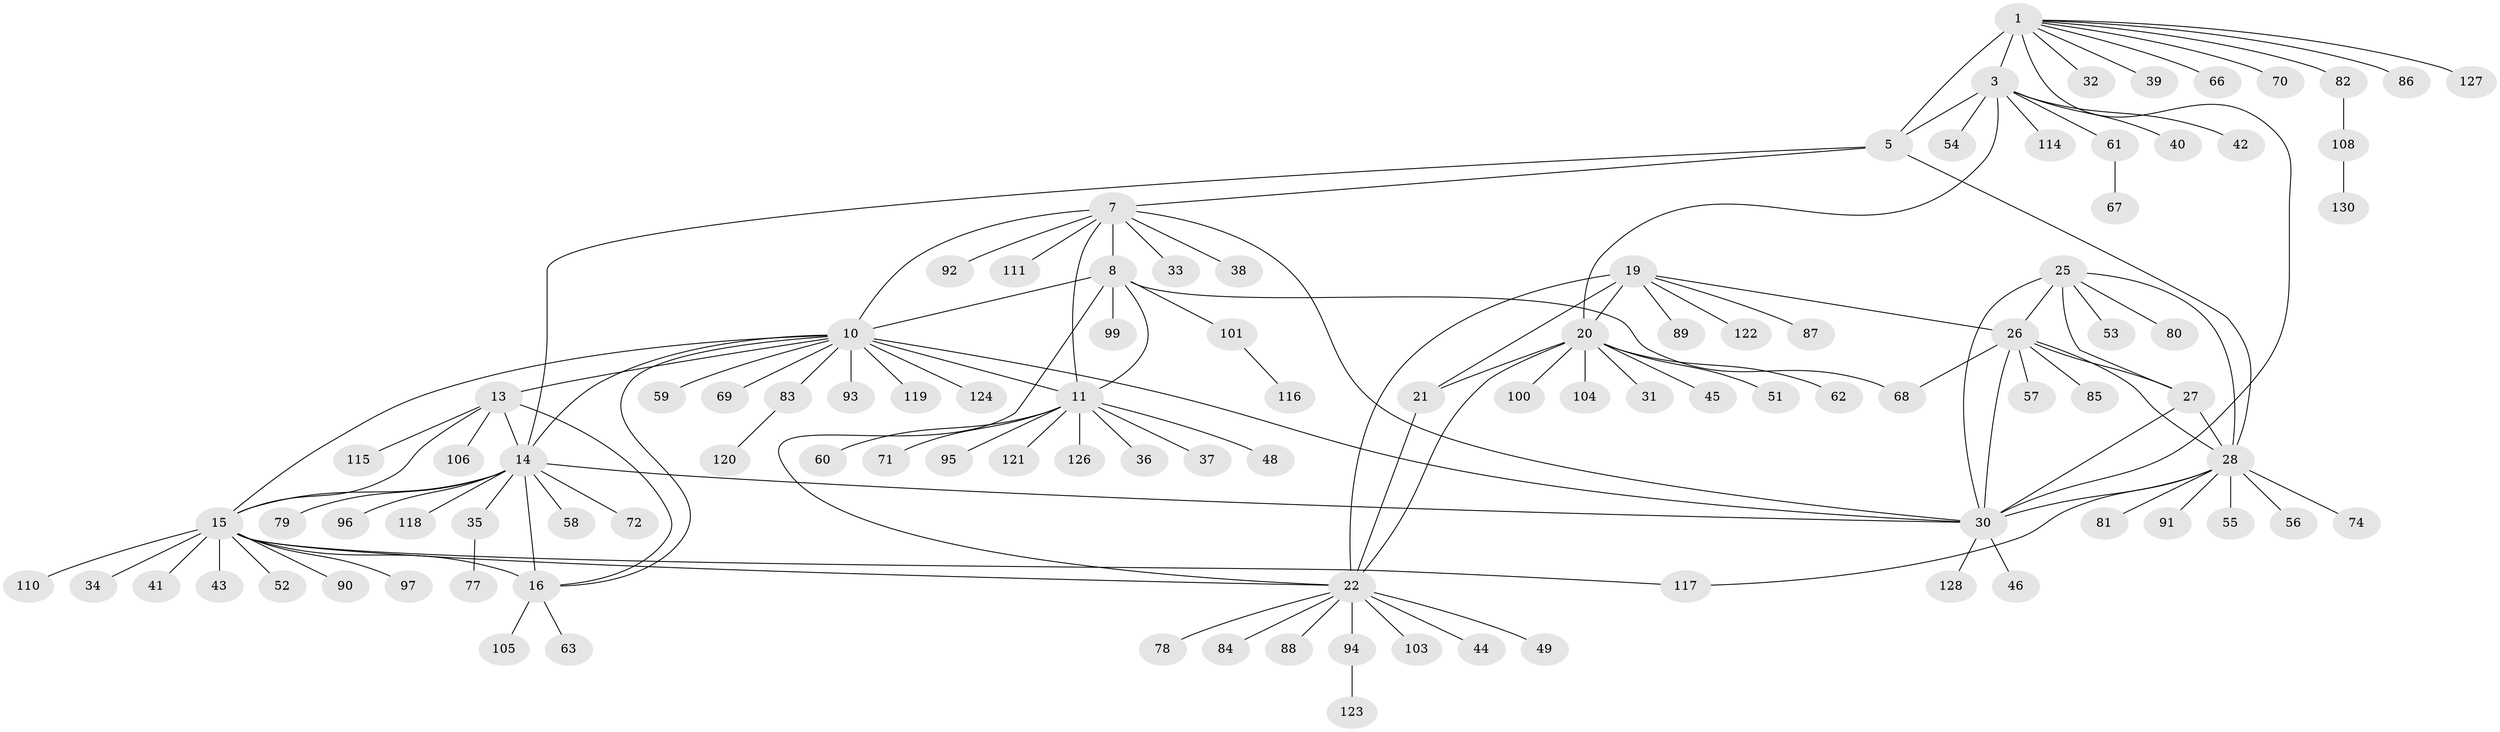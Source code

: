// original degree distribution, {9: 0.05384615384615385, 8: 0.06153846153846154, 7: 0.015384615384615385, 6: 0.015384615384615385, 11: 0.023076923076923078, 5: 0.03076923076923077, 10: 0.007692307692307693, 14: 0.007692307692307693, 15: 0.007692307692307693, 13: 0.007692307692307693, 2: 0.12307692307692308, 1: 0.6307692307692307, 3: 0.015384615384615385}
// Generated by graph-tools (version 1.1) at 2025/11/02/27/25 16:11:33]
// undirected, 105 vertices, 133 edges
graph export_dot {
graph [start="1"]
  node [color=gray90,style=filled];
  1 [super="+2"];
  3 [super="+4"];
  5 [super="+6"];
  7 [super="+76"];
  8 [super="+9"];
  10 [super="+18"];
  11 [super="+12"];
  13;
  14 [super="+17"];
  15 [super="+73"];
  16 [super="+129"];
  19 [super="+24"];
  20 [super="+23"];
  21;
  22 [super="+107"];
  25 [super="+64"];
  26 [super="+29"];
  27;
  28 [super="+98"];
  30 [super="+113"];
  31 [super="+65"];
  32 [super="+50"];
  33;
  34 [super="+47"];
  35;
  36;
  37;
  38;
  39;
  40;
  41 [super="+75"];
  42;
  43;
  44;
  45;
  46;
  48 [super="+109"];
  49;
  51;
  52 [super="+102"];
  53;
  54;
  55;
  56;
  57;
  58;
  59;
  60;
  61;
  62;
  63;
  66;
  67;
  68;
  69;
  70;
  71;
  72;
  74;
  77;
  78;
  79;
  80;
  81;
  82;
  83 [super="+125"];
  84;
  85;
  86;
  87;
  88;
  89;
  90;
  91;
  92;
  93;
  94;
  95;
  96;
  97;
  99;
  100;
  101 [super="+112"];
  103;
  104;
  105;
  106;
  108;
  110;
  111;
  114;
  115;
  116;
  117;
  118;
  119;
  120;
  121;
  122;
  123;
  124;
  126;
  127;
  128;
  130;
  1 -- 3 [weight=4];
  1 -- 5 [weight=4];
  1 -- 39;
  1 -- 66;
  1 -- 127;
  1 -- 30;
  1 -- 32;
  1 -- 70;
  1 -- 82;
  1 -- 86;
  3 -- 5 [weight=4];
  3 -- 40;
  3 -- 42;
  3 -- 20;
  3 -- 114;
  3 -- 54;
  3 -- 61;
  5 -- 28;
  5 -- 14;
  5 -- 7;
  7 -- 8 [weight=2];
  7 -- 10;
  7 -- 11 [weight=2];
  7 -- 33;
  7 -- 38;
  7 -- 92;
  7 -- 111;
  7 -- 30;
  8 -- 10 [weight=2];
  8 -- 11 [weight=4];
  8 -- 99;
  8 -- 68;
  8 -- 101;
  8 -- 22;
  10 -- 11 [weight=2];
  10 -- 30;
  10 -- 124;
  10 -- 69;
  10 -- 13;
  10 -- 14 [weight=2];
  10 -- 15;
  10 -- 16;
  10 -- 83;
  10 -- 119;
  10 -- 59;
  10 -- 93;
  11 -- 37;
  11 -- 48;
  11 -- 95;
  11 -- 121;
  11 -- 36;
  11 -- 71;
  11 -- 60;
  11 -- 126;
  13 -- 14 [weight=2];
  13 -- 15;
  13 -- 16;
  13 -- 106;
  13 -- 115;
  14 -- 15 [weight=2];
  14 -- 16 [weight=2];
  14 -- 30;
  14 -- 35;
  14 -- 58;
  14 -- 72;
  14 -- 118;
  14 -- 96;
  14 -- 79;
  15 -- 16;
  15 -- 22;
  15 -- 34;
  15 -- 41;
  15 -- 43;
  15 -- 52;
  15 -- 90;
  15 -- 97;
  15 -- 117;
  15 -- 110;
  16 -- 63;
  16 -- 105;
  19 -- 20 [weight=4];
  19 -- 21 [weight=2];
  19 -- 22 [weight=2];
  19 -- 87;
  19 -- 89;
  19 -- 122;
  19 -- 26;
  20 -- 21 [weight=2];
  20 -- 22 [weight=2];
  20 -- 62;
  20 -- 100;
  20 -- 104;
  20 -- 45;
  20 -- 51;
  20 -- 31;
  21 -- 22;
  22 -- 44;
  22 -- 49;
  22 -- 78;
  22 -- 84;
  22 -- 88;
  22 -- 94;
  22 -- 103;
  25 -- 26 [weight=2];
  25 -- 27;
  25 -- 28;
  25 -- 30;
  25 -- 53;
  25 -- 80;
  26 -- 27 [weight=2];
  26 -- 28 [weight=2];
  26 -- 30 [weight=2];
  26 -- 57;
  26 -- 68;
  26 -- 85;
  27 -- 28;
  27 -- 30;
  28 -- 30;
  28 -- 55;
  28 -- 56;
  28 -- 74;
  28 -- 81;
  28 -- 91;
  28 -- 117;
  30 -- 46;
  30 -- 128;
  35 -- 77;
  61 -- 67;
  82 -- 108;
  83 -- 120;
  94 -- 123;
  101 -- 116;
  108 -- 130;
}

